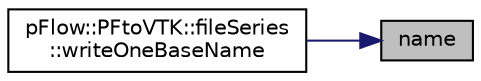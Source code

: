 digraph "name"
{
 // LATEX_PDF_SIZE
  edge [fontname="Helvetica",fontsize="10",labelfontname="Helvetica",labelfontsize="10"];
  node [fontname="Helvetica",fontsize="10",shape=record];
  rankdir="RL";
  Node1 [label="name",height=0.2,width=0.4,color="black", fillcolor="grey75", style="filled", fontcolor="black",tooltip="Return the name of the stream."];
  Node1 -> Node2 [dir="back",color="midnightblue",fontsize="10",style="solid",fontname="Helvetica"];
  Node2 [label="pFlow::PFtoVTK::fileSeries\l::writeOneBaseName",height=0.2,width=0.4,color="black", fillcolor="white", style="filled",URL="$classpFlow_1_1PFtoVTK_1_1fileSeries.html#aac54fb5570361c877e910905213d6a6a",tooltip=" "];
}
